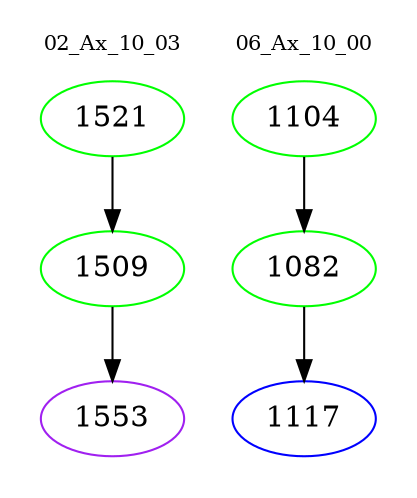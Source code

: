 digraph{
subgraph cluster_0 {
color = white
label = "02_Ax_10_03";
fontsize=10;
T0_1521 [label="1521", color="green"]
T0_1521 -> T0_1509 [color="black"]
T0_1509 [label="1509", color="green"]
T0_1509 -> T0_1553 [color="black"]
T0_1553 [label="1553", color="purple"]
}
subgraph cluster_1 {
color = white
label = "06_Ax_10_00";
fontsize=10;
T1_1104 [label="1104", color="green"]
T1_1104 -> T1_1082 [color="black"]
T1_1082 [label="1082", color="green"]
T1_1082 -> T1_1117 [color="black"]
T1_1117 [label="1117", color="blue"]
}
}
